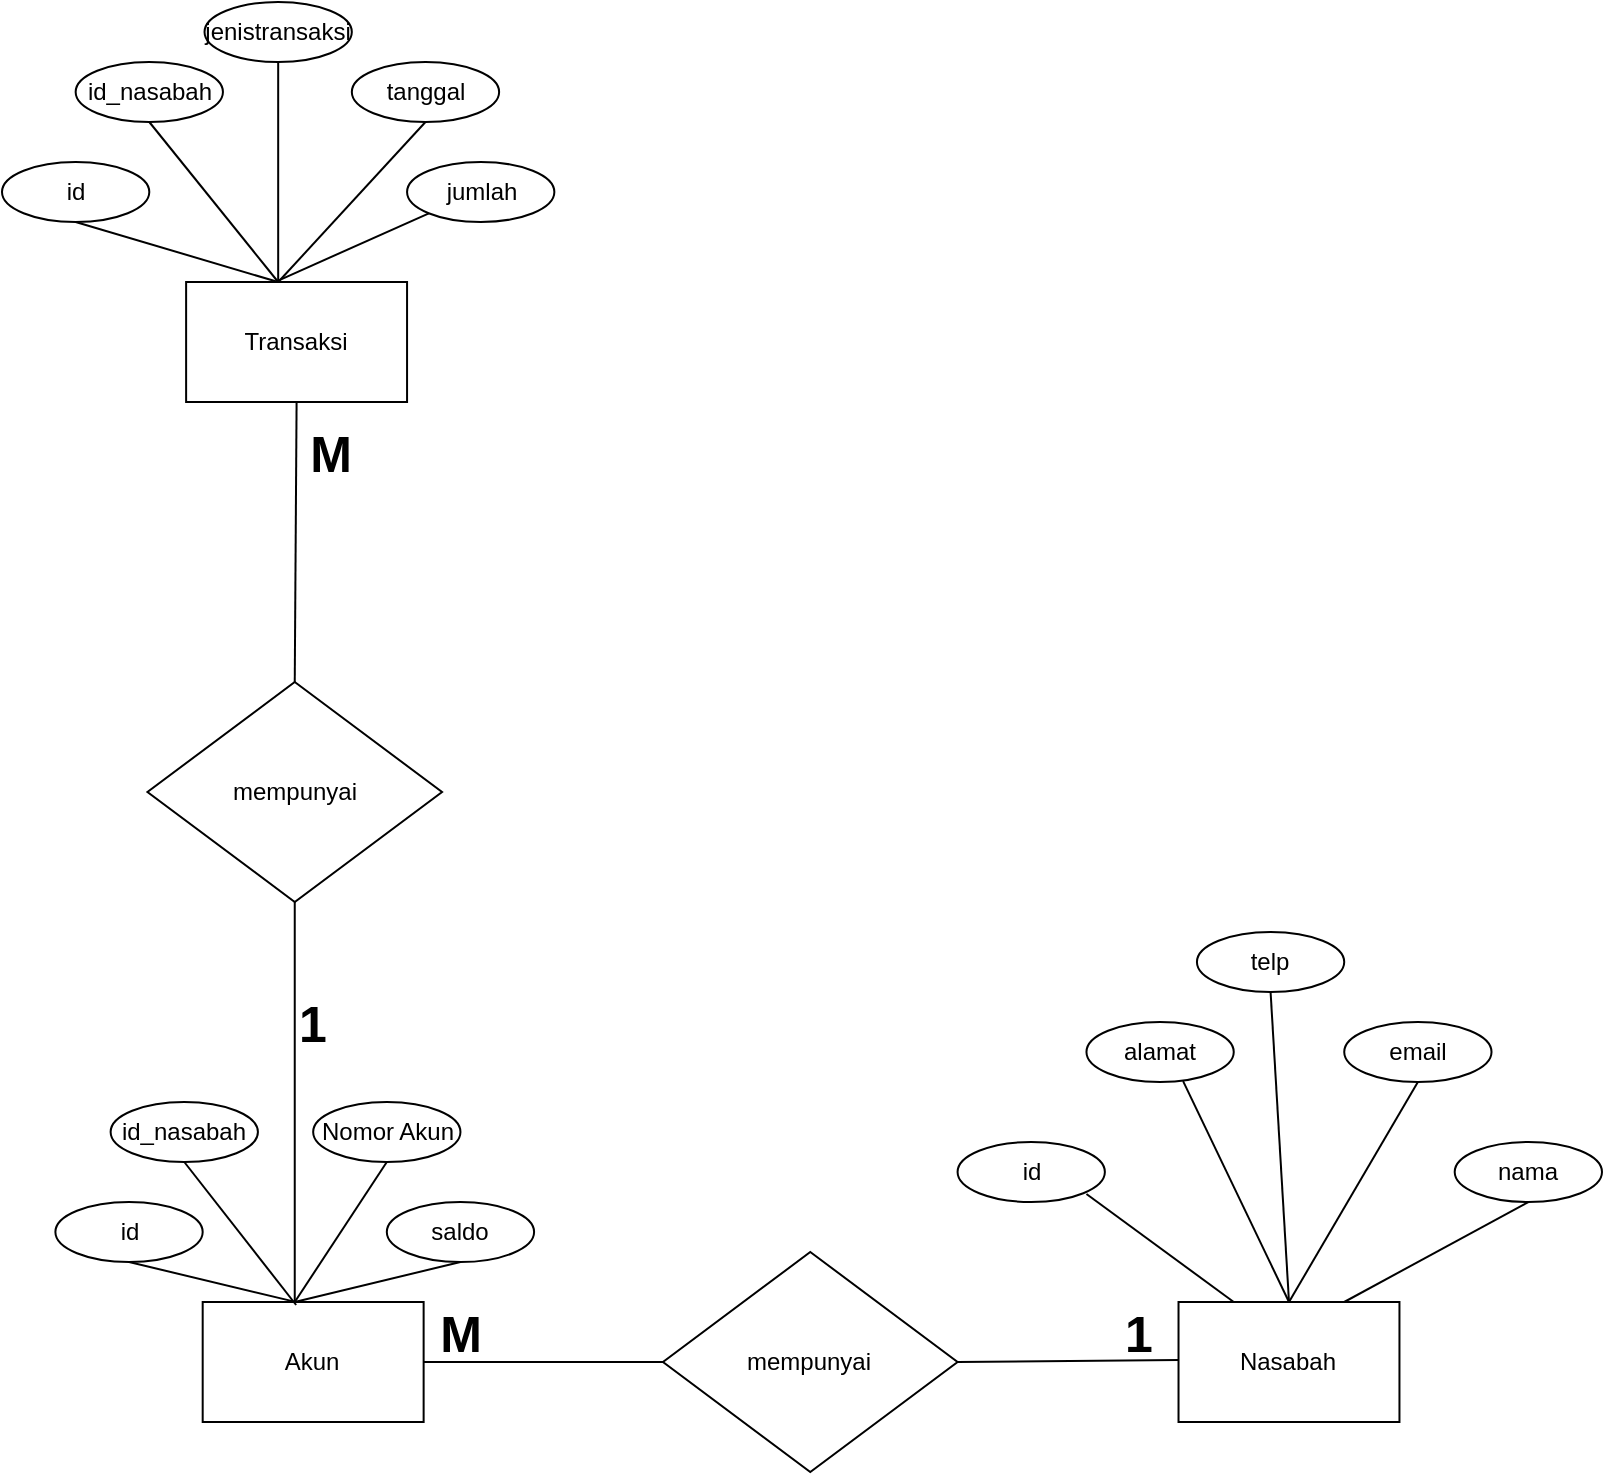 <mxfile version="22.0.4" type="device">
  <diagram id="R2lEEEUBdFMjLlhIrx00" name="Page-1">
    <mxGraphModel dx="2049" dy="1117" grid="1" gridSize="10" guides="1" tooltips="1" connect="1" arrows="1" fold="1" page="1" pageScale="1" pageWidth="850" pageHeight="1100" math="0" shadow="0" extFonts="Permanent Marker^https://fonts.googleapis.com/css?family=Permanent+Marker">
      <root>
        <mxCell id="0" />
        <mxCell id="1" parent="0" />
        <mxCell id="cS3DhtHRpCPH5x4r7H0b-74" value="" style="group" vertex="1" connectable="0" parent="1">
          <mxGeometry x="30" y="20" width="800" height="735" as="geometry" />
        </mxCell>
        <mxCell id="cS3DhtHRpCPH5x4r7H0b-1" value="Nasabah" style="rounded=0;whiteSpace=wrap;html=1;" vertex="1" parent="cS3DhtHRpCPH5x4r7H0b-74">
          <mxGeometry x="588.262" y="650" width="110.472" height="60" as="geometry" />
        </mxCell>
        <mxCell id="cS3DhtHRpCPH5x4r7H0b-2" value="Akun" style="rounded=0;whiteSpace=wrap;html=1;" vertex="1" parent="cS3DhtHRpCPH5x4r7H0b-74">
          <mxGeometry x="100.345" y="650" width="110.472" height="60" as="geometry" />
        </mxCell>
        <mxCell id="cS3DhtHRpCPH5x4r7H0b-16" value="email" style="ellipse;whiteSpace=wrap;html=1;" vertex="1" parent="cS3DhtHRpCPH5x4r7H0b-74">
          <mxGeometry x="671.116" y="510" width="73.648" height="30" as="geometry" />
        </mxCell>
        <mxCell id="cS3DhtHRpCPH5x4r7H0b-17" value="telp" style="ellipse;whiteSpace=wrap;html=1;" vertex="1" parent="cS3DhtHRpCPH5x4r7H0b-74">
          <mxGeometry x="597.468" y="465" width="73.648" height="30" as="geometry" />
        </mxCell>
        <mxCell id="cS3DhtHRpCPH5x4r7H0b-18" value="alamat" style="ellipse;whiteSpace=wrap;html=1;" vertex="1" parent="cS3DhtHRpCPH5x4r7H0b-74">
          <mxGeometry x="542.232" y="510" width="73.648" height="30" as="geometry" />
        </mxCell>
        <mxCell id="cS3DhtHRpCPH5x4r7H0b-19" value="nama" style="ellipse;whiteSpace=wrap;html=1;" vertex="1" parent="cS3DhtHRpCPH5x4r7H0b-74">
          <mxGeometry x="726.352" y="570" width="73.648" height="30" as="geometry" />
        </mxCell>
        <mxCell id="cS3DhtHRpCPH5x4r7H0b-20" value="id" style="ellipse;whiteSpace=wrap;html=1;" vertex="1" parent="cS3DhtHRpCPH5x4r7H0b-74">
          <mxGeometry x="477.791" y="570" width="73.648" height="30" as="geometry" />
        </mxCell>
        <mxCell id="cS3DhtHRpCPH5x4r7H0b-21" value="" style="endArrow=none;html=1;rounded=0;entryX=0.656;entryY=0.986;entryDx=0;entryDy=0;entryPerimeter=0;exitX=0.5;exitY=0;exitDx=0;exitDy=0;" edge="1" parent="cS3DhtHRpCPH5x4r7H0b-74" source="cS3DhtHRpCPH5x4r7H0b-1" target="cS3DhtHRpCPH5x4r7H0b-18">
          <mxGeometry width="50" height="50" relative="1" as="geometry">
            <mxPoint x="681.04" y="623.78" as="sourcePoint" />
            <mxPoint x="578.596" y="570" as="targetPoint" />
          </mxGeometry>
        </mxCell>
        <mxCell id="cS3DhtHRpCPH5x4r7H0b-22" value="" style="endArrow=none;html=1;rounded=0;entryX=0.625;entryY=0.958;entryDx=0;entryDy=0;entryPerimeter=0;exitX=0.25;exitY=0;exitDx=0;exitDy=0;" edge="1" parent="cS3DhtHRpCPH5x4r7H0b-74" source="cS3DhtHRpCPH5x4r7H0b-1">
          <mxGeometry width="50" height="50" relative="1" as="geometry">
            <mxPoint x="644.419" y="650" as="sourcePoint" />
            <mxPoint x="542.232" y="596" as="targetPoint" />
          </mxGeometry>
        </mxCell>
        <mxCell id="cS3DhtHRpCPH5x4r7H0b-23" value="" style="endArrow=none;html=1;rounded=0;entryX=0.5;entryY=1;entryDx=0;entryDy=0;exitX=0.5;exitY=0;exitDx=0;exitDy=0;" edge="1" parent="cS3DhtHRpCPH5x4r7H0b-74" source="cS3DhtHRpCPH5x4r7H0b-1" target="cS3DhtHRpCPH5x4r7H0b-17">
          <mxGeometry width="50" height="50" relative="1" as="geometry">
            <mxPoint x="736.479" y="612" as="sourcePoint" />
            <mxPoint x="634.292" y="558" as="targetPoint" />
          </mxGeometry>
        </mxCell>
        <mxCell id="cS3DhtHRpCPH5x4r7H0b-27" value="" style="endArrow=none;html=1;rounded=0;entryX=0.75;entryY=0;entryDx=0;entryDy=0;entryPerimeter=0;exitX=0.5;exitY=1;exitDx=0;exitDy=0;" edge="1" parent="cS3DhtHRpCPH5x4r7H0b-74" source="cS3DhtHRpCPH5x4r7H0b-19" target="cS3DhtHRpCPH5x4r7H0b-1">
          <mxGeometry width="50" height="50" relative="1" as="geometry">
            <mxPoint x="782.509" y="694" as="sourcePoint" />
            <mxPoint x="680.322" y="640" as="targetPoint" />
          </mxGeometry>
        </mxCell>
        <mxCell id="cS3DhtHRpCPH5x4r7H0b-28" value="" style="endArrow=none;html=1;rounded=0;exitX=0.5;exitY=1;exitDx=0;exitDy=0;" edge="1" parent="cS3DhtHRpCPH5x4r7H0b-74" source="cS3DhtHRpCPH5x4r7H0b-16">
          <mxGeometry width="50" height="50" relative="1" as="geometry">
            <mxPoint x="810.127" y="664" as="sourcePoint" />
            <mxPoint x="643.498" y="650" as="targetPoint" />
          </mxGeometry>
        </mxCell>
        <mxCell id="cS3DhtHRpCPH5x4r7H0b-30" value="id" style="ellipse;whiteSpace=wrap;html=1;" vertex="1" parent="cS3DhtHRpCPH5x4r7H0b-74">
          <mxGeometry x="26.697" y="600" width="73.648" height="30" as="geometry" />
        </mxCell>
        <mxCell id="cS3DhtHRpCPH5x4r7H0b-35" value="saldo" style="ellipse;whiteSpace=wrap;html=1;" vertex="1" parent="cS3DhtHRpCPH5x4r7H0b-74">
          <mxGeometry x="192.405" y="600" width="73.648" height="30" as="geometry" />
        </mxCell>
        <mxCell id="cS3DhtHRpCPH5x4r7H0b-36" value="Nomor Akun" style="ellipse;whiteSpace=wrap;html=1;" vertex="1" parent="cS3DhtHRpCPH5x4r7H0b-74">
          <mxGeometry x="155.581" y="550" width="73.648" height="30" as="geometry" />
        </mxCell>
        <mxCell id="cS3DhtHRpCPH5x4r7H0b-37" value="id_nasabah" style="ellipse;whiteSpace=wrap;html=1;" vertex="1" parent="cS3DhtHRpCPH5x4r7H0b-74">
          <mxGeometry x="54.315" y="550" width="73.648" height="30" as="geometry" />
        </mxCell>
        <mxCell id="cS3DhtHRpCPH5x4r7H0b-38" value="" style="endArrow=none;html=1;rounded=0;entryX=0.5;entryY=1;entryDx=0;entryDy=0;exitX=0.415;exitY=-0.003;exitDx=0;exitDy=0;exitPerimeter=0;" edge="1" parent="cS3DhtHRpCPH5x4r7H0b-74" source="cS3DhtHRpCPH5x4r7H0b-2" target="cS3DhtHRpCPH5x4r7H0b-30">
          <mxGeometry width="50" height="50" relative="1" as="geometry">
            <mxPoint x="63.521" y="700" as="sourcePoint" />
            <mxPoint x="109.551" y="650" as="targetPoint" />
          </mxGeometry>
        </mxCell>
        <mxCell id="cS3DhtHRpCPH5x4r7H0b-39" value="" style="endArrow=none;html=1;rounded=0;entryX=0.5;entryY=1;entryDx=0;entryDy=0;exitX=0.423;exitY=0.025;exitDx=0;exitDy=0;exitPerimeter=0;" edge="1" parent="cS3DhtHRpCPH5x4r7H0b-74" source="cS3DhtHRpCPH5x4r7H0b-2" target="cS3DhtHRpCPH5x4r7H0b-37">
          <mxGeometry width="50" height="50" relative="1" as="geometry">
            <mxPoint x="109.551" y="630" as="sourcePoint" />
            <mxPoint x="155.581" y="580" as="targetPoint" />
          </mxGeometry>
        </mxCell>
        <mxCell id="cS3DhtHRpCPH5x4r7H0b-40" value="" style="endArrow=none;html=1;rounded=0;entryX=0.5;entryY=1;entryDx=0;entryDy=0;" edge="1" parent="cS3DhtHRpCPH5x4r7H0b-74" target="cS3DhtHRpCPH5x4r7H0b-35">
          <mxGeometry width="50" height="50" relative="1" as="geometry">
            <mxPoint x="146.375" y="650" as="sourcePoint" />
            <mxPoint x="238.435" y="630" as="targetPoint" />
          </mxGeometry>
        </mxCell>
        <mxCell id="cS3DhtHRpCPH5x4r7H0b-41" value="" style="endArrow=none;html=1;rounded=0;" edge="1" parent="cS3DhtHRpCPH5x4r7H0b-74">
          <mxGeometry width="50" height="50" relative="1" as="geometry">
            <mxPoint x="146.375" y="650" as="sourcePoint" />
            <mxPoint x="192.405" y="580" as="targetPoint" />
          </mxGeometry>
        </mxCell>
        <mxCell id="cS3DhtHRpCPH5x4r7H0b-57" value="mempunyai" style="rhombus;whiteSpace=wrap;html=1;rounded=0;" vertex="1" parent="cS3DhtHRpCPH5x4r7H0b-74">
          <mxGeometry x="330.495" y="625" width="147.296" height="110" as="geometry" />
        </mxCell>
        <mxCell id="cS3DhtHRpCPH5x4r7H0b-59" value="" style="endArrow=none;html=1;rounded=0;exitX=1;exitY=0.5;exitDx=0;exitDy=0;entryX=0;entryY=0.5;entryDx=0;entryDy=0;" edge="1" parent="cS3DhtHRpCPH5x4r7H0b-74" source="cS3DhtHRpCPH5x4r7H0b-2" target="cS3DhtHRpCPH5x4r7H0b-57">
          <mxGeometry width="50" height="50" relative="1" as="geometry">
            <mxPoint x="312.083" y="750" as="sourcePoint" />
            <mxPoint x="358.113" y="700" as="targetPoint" />
          </mxGeometry>
        </mxCell>
        <mxCell id="cS3DhtHRpCPH5x4r7H0b-60" value="" style="endArrow=none;html=1;rounded=0;exitX=1;exitY=0.5;exitDx=0;exitDy=0;" edge="1" parent="cS3DhtHRpCPH5x4r7H0b-74" source="cS3DhtHRpCPH5x4r7H0b-57">
          <mxGeometry width="50" height="50" relative="1" as="geometry">
            <mxPoint x="486.997" y="679" as="sourcePoint" />
            <mxPoint x="588.262" y="679" as="targetPoint" />
          </mxGeometry>
        </mxCell>
        <mxCell id="cS3DhtHRpCPH5x4r7H0b-61" value="1" style="text;html=1;align=center;verticalAlign=middle;whiteSpace=wrap;rounded=0;fontStyle=1;strokeWidth=7;fontSize=25;" vertex="1" parent="cS3DhtHRpCPH5x4r7H0b-74">
          <mxGeometry x="541.312" y="650" width="55.236" height="30" as="geometry" />
        </mxCell>
        <mxCell id="cS3DhtHRpCPH5x4r7H0b-64" value="M" style="text;html=1;align=center;verticalAlign=middle;whiteSpace=wrap;rounded=0;fontStyle=1;strokeWidth=7;fontSize=25;" vertex="1" parent="cS3DhtHRpCPH5x4r7H0b-74">
          <mxGeometry x="201.611" y="650" width="55.236" height="30" as="geometry" />
        </mxCell>
        <mxCell id="cS3DhtHRpCPH5x4r7H0b-65" value="mempunyai" style="rhombus;whiteSpace=wrap;html=1;rounded=0;" vertex="1" parent="cS3DhtHRpCPH5x4r7H0b-74">
          <mxGeometry x="72.727" y="340" width="147.296" height="110" as="geometry" />
        </mxCell>
        <mxCell id="cS3DhtHRpCPH5x4r7H0b-66" value="" style="endArrow=none;html=1;rounded=0;entryX=0.5;entryY=1;entryDx=0;entryDy=0;" edge="1" parent="cS3DhtHRpCPH5x4r7H0b-74" target="cS3DhtHRpCPH5x4r7H0b-65">
          <mxGeometry width="50" height="50" relative="1" as="geometry">
            <mxPoint x="146.375" y="650" as="sourcePoint" />
            <mxPoint x="330.495" y="500" as="targetPoint" />
          </mxGeometry>
        </mxCell>
        <mxCell id="cS3DhtHRpCPH5x4r7H0b-67" value="" style="endArrow=none;html=1;rounded=0;exitX=0.5;exitY=0;exitDx=0;exitDy=0;entryX=0.5;entryY=1;entryDx=0;entryDy=0;" edge="1" parent="cS3DhtHRpCPH5x4r7H0b-74" source="cS3DhtHRpCPH5x4r7H0b-65" target="cS3DhtHRpCPH5x4r7H0b-3">
          <mxGeometry width="50" height="50" relative="1" as="geometry">
            <mxPoint x="220.023" y="280" as="sourcePoint" />
            <mxPoint x="266.053" y="230" as="targetPoint" />
          </mxGeometry>
        </mxCell>
        <mxCell id="cS3DhtHRpCPH5x4r7H0b-71" value="" style="group" vertex="1" connectable="0" parent="cS3DhtHRpCPH5x4r7H0b-74">
          <mxGeometry width="276.18" height="200" as="geometry" />
        </mxCell>
        <mxCell id="cS3DhtHRpCPH5x4r7H0b-3" value="Transaksi" style="rounded=0;whiteSpace=wrap;html=1;" vertex="1" parent="cS3DhtHRpCPH5x4r7H0b-71">
          <mxGeometry x="92.06" y="140" width="110.472" height="60" as="geometry" />
        </mxCell>
        <mxCell id="cS3DhtHRpCPH5x4r7H0b-44" value="id" style="ellipse;whiteSpace=wrap;html=1;" vertex="1" parent="cS3DhtHRpCPH5x4r7H0b-71">
          <mxGeometry y="80" width="73.648" height="30" as="geometry" />
        </mxCell>
        <mxCell id="cS3DhtHRpCPH5x4r7H0b-45" value="id_nasabah" style="ellipse;whiteSpace=wrap;html=1;" vertex="1" parent="cS3DhtHRpCPH5x4r7H0b-71">
          <mxGeometry x="36.824" y="30" width="73.648" height="30" as="geometry" />
        </mxCell>
        <mxCell id="cS3DhtHRpCPH5x4r7H0b-46" value="tanggal" style="ellipse;whiteSpace=wrap;html=1;" vertex="1" parent="cS3DhtHRpCPH5x4r7H0b-71">
          <mxGeometry x="174.914" y="30" width="73.648" height="30" as="geometry" />
        </mxCell>
        <mxCell id="cS3DhtHRpCPH5x4r7H0b-47" value="jumlah" style="ellipse;whiteSpace=wrap;html=1;" vertex="1" parent="cS3DhtHRpCPH5x4r7H0b-71">
          <mxGeometry x="202.532" y="80" width="73.648" height="30" as="geometry" />
        </mxCell>
        <mxCell id="cS3DhtHRpCPH5x4r7H0b-48" value="jenistransaksi" style="ellipse;whiteSpace=wrap;html=1;" vertex="1" parent="cS3DhtHRpCPH5x4r7H0b-71">
          <mxGeometry x="101.266" width="73.648" height="30" as="geometry" />
        </mxCell>
        <mxCell id="cS3DhtHRpCPH5x4r7H0b-52" value="" style="endArrow=none;html=1;rounded=0;entryX=0.5;entryY=1;entryDx=0;entryDy=0;" edge="1" parent="cS3DhtHRpCPH5x4r7H0b-71" target="cS3DhtHRpCPH5x4r7H0b-44">
          <mxGeometry width="50" height="50" relative="1" as="geometry">
            <mxPoint x="138.09" y="140" as="sourcePoint" />
            <mxPoint x="165.708" y="240" as="targetPoint" />
          </mxGeometry>
        </mxCell>
        <mxCell id="cS3DhtHRpCPH5x4r7H0b-53" value="" style="endArrow=none;html=1;rounded=0;exitX=0.422;exitY=-0.016;exitDx=0;exitDy=0;exitPerimeter=0;entryX=0;entryY=1;entryDx=0;entryDy=0;" edge="1" parent="cS3DhtHRpCPH5x4r7H0b-71" source="cS3DhtHRpCPH5x4r7H0b-3" target="cS3DhtHRpCPH5x4r7H0b-47">
          <mxGeometry width="50" height="50" relative="1" as="geometry">
            <mxPoint x="156.502" y="140" as="sourcePoint" />
            <mxPoint x="202.532" y="90" as="targetPoint" />
          </mxGeometry>
        </mxCell>
        <mxCell id="cS3DhtHRpCPH5x4r7H0b-54" value="" style="endArrow=none;html=1;rounded=0;entryX=0.5;entryY=1;entryDx=0;entryDy=0;" edge="1" parent="cS3DhtHRpCPH5x4r7H0b-71" target="cS3DhtHRpCPH5x4r7H0b-45">
          <mxGeometry width="50" height="50" relative="1" as="geometry">
            <mxPoint x="138.09" y="140" as="sourcePoint" />
            <mxPoint x="156.502" y="70" as="targetPoint" />
          </mxGeometry>
        </mxCell>
        <mxCell id="cS3DhtHRpCPH5x4r7H0b-55" value="" style="endArrow=none;html=1;rounded=0;entryX=0.5;entryY=1;entryDx=0;entryDy=0;" edge="1" parent="cS3DhtHRpCPH5x4r7H0b-71" target="cS3DhtHRpCPH5x4r7H0b-48">
          <mxGeometry width="50" height="50" relative="1" as="geometry">
            <mxPoint x="138.09" y="140" as="sourcePoint" />
            <mxPoint x="170.311" y="50" as="targetPoint" />
          </mxGeometry>
        </mxCell>
        <mxCell id="cS3DhtHRpCPH5x4r7H0b-56" value="" style="endArrow=none;html=1;rounded=0;entryX=0.5;entryY=1;entryDx=0;entryDy=0;exitX=0.417;exitY=0;exitDx=0;exitDy=0;exitPerimeter=0;" edge="1" parent="cS3DhtHRpCPH5x4r7H0b-71" source="cS3DhtHRpCPH5x4r7H0b-3" target="cS3DhtHRpCPH5x4r7H0b-46">
          <mxGeometry width="50" height="50" relative="1" as="geometry">
            <mxPoint x="161.105" y="110" as="sourcePoint" />
            <mxPoint x="207.135" y="60" as="targetPoint" />
          </mxGeometry>
        </mxCell>
        <mxCell id="cS3DhtHRpCPH5x4r7H0b-72" value="1" style="text;html=1;align=center;verticalAlign=middle;whiteSpace=wrap;rounded=0;fontStyle=1;strokeWidth=7;fontSize=25;" vertex="1" parent="cS3DhtHRpCPH5x4r7H0b-74">
          <mxGeometry x="127.963" y="495" width="55.236" height="30" as="geometry" />
        </mxCell>
        <mxCell id="cS3DhtHRpCPH5x4r7H0b-73" value="M" style="text;html=1;align=center;verticalAlign=middle;whiteSpace=wrap;rounded=0;fontStyle=1;strokeWidth=7;fontSize=25;" vertex="1" parent="cS3DhtHRpCPH5x4r7H0b-74">
          <mxGeometry x="137.169" y="210" width="55.236" height="30" as="geometry" />
        </mxCell>
      </root>
    </mxGraphModel>
  </diagram>
</mxfile>
